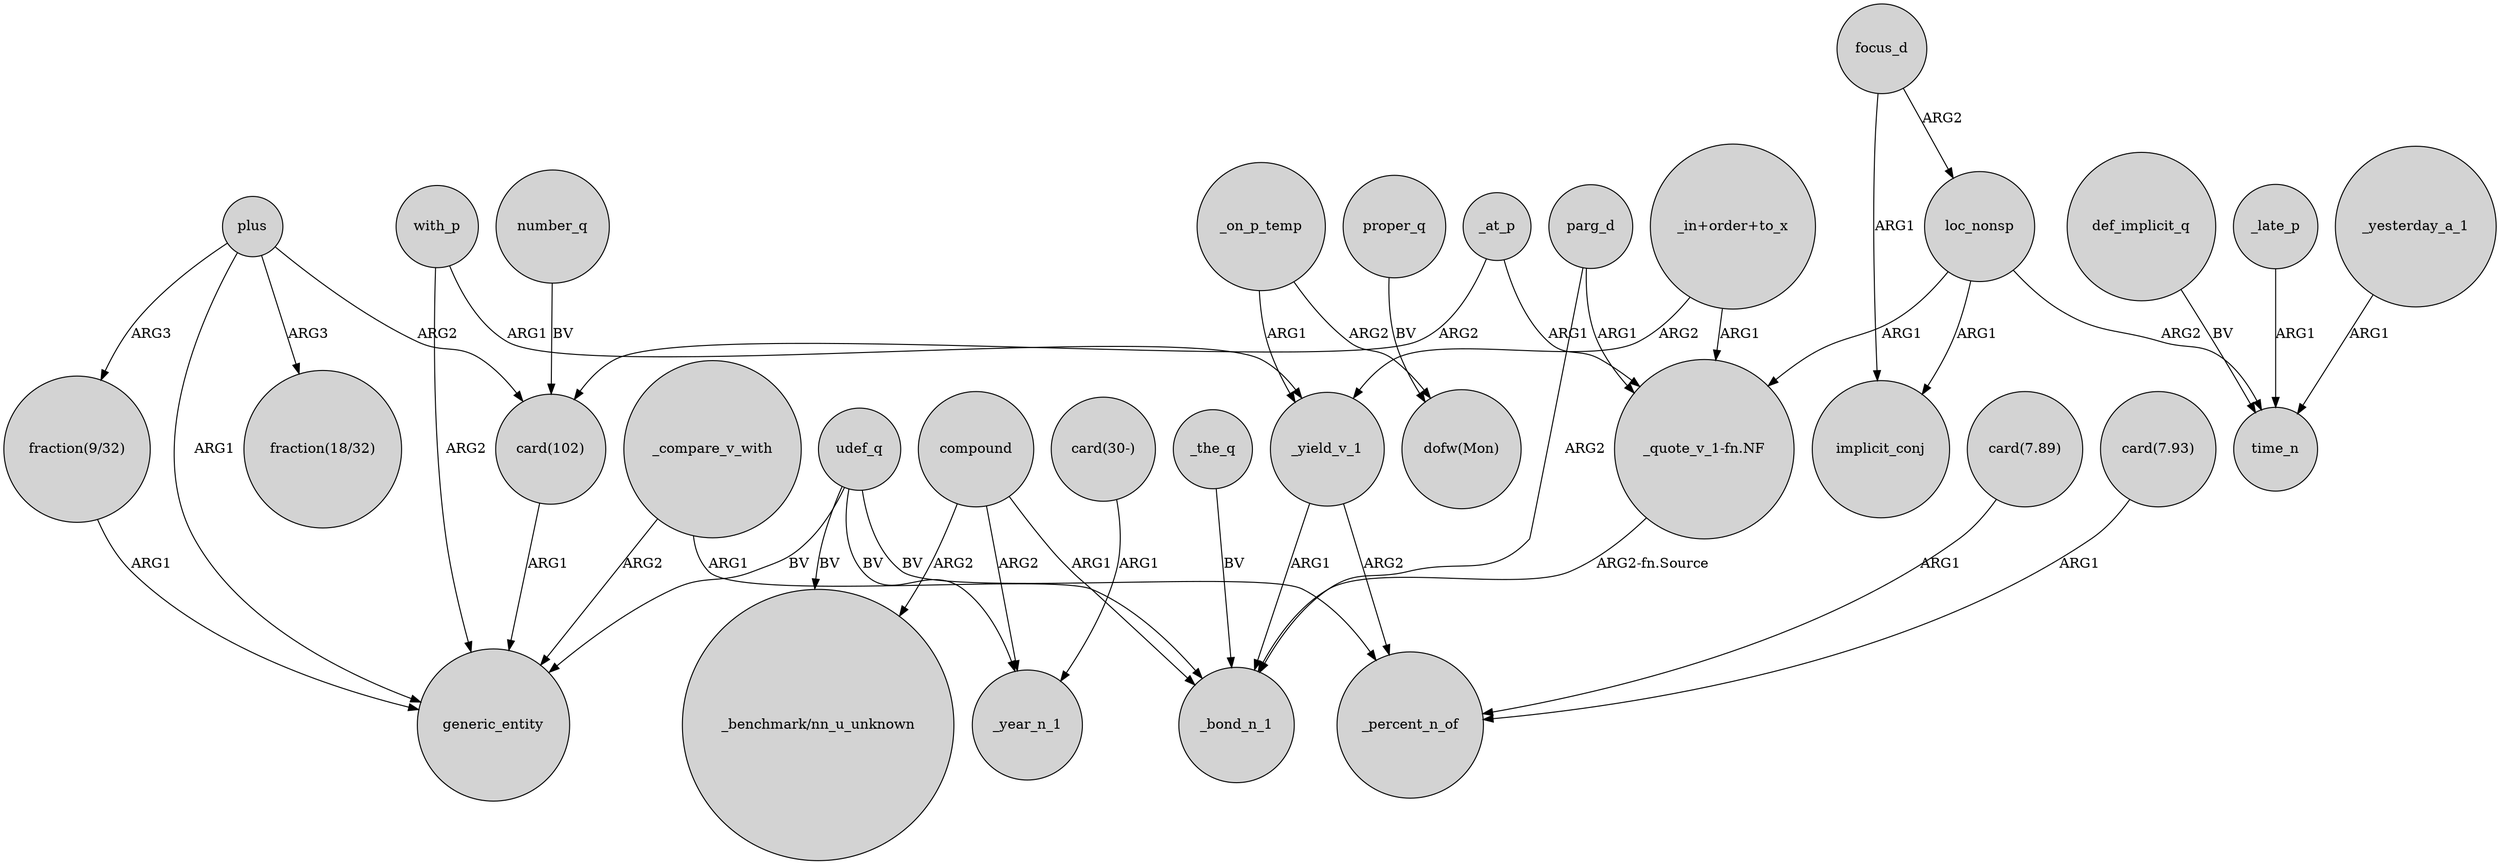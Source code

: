 digraph {
	node [shape=circle style=filled]
	_late_p -> time_n [label=ARG1]
	focus_d -> loc_nonsp [label=ARG2]
	_yesterday_a_1 -> time_n [label=ARG1]
	udef_q -> generic_entity [label=BV]
	plus -> "card(102)" [label=ARG2]
	parg_d -> _bond_n_1 [label=ARG2]
	"card(7.89)" -> _percent_n_of [label=ARG1]
	"_quote_v_1-fn.NF" -> _bond_n_1 [label="ARG2-fn.Source"]
	compound -> _bond_n_1 [label=ARG1]
	_compare_v_with -> _bond_n_1 [label=ARG1]
	"card(30-)" -> _year_n_1 [label=ARG1]
	"card(7.93)" -> _percent_n_of [label=ARG1]
	loc_nonsp -> implicit_conj [label=ARG1]
	loc_nonsp -> "_quote_v_1-fn.NF" [label=ARG1]
	_at_p -> "_quote_v_1-fn.NF" [label=ARG1]
	udef_q -> "_benchmark/nn_u_unknown" [label=BV]
	_yield_v_1 -> _bond_n_1 [label=ARG1]
	loc_nonsp -> time_n [label=ARG2]
	parg_d -> "_quote_v_1-fn.NF" [label=ARG1]
	"_in+order+to_x" -> "_quote_v_1-fn.NF" [label=ARG1]
	_at_p -> "card(102)" [label=ARG2]
	"card(102)" -> generic_entity [label=ARG1]
	number_q -> "card(102)" [label=BV]
	_compare_v_with -> generic_entity [label=ARG2]
	"_in+order+to_x" -> _yield_v_1 [label=ARG2]
	compound -> "_benchmark/nn_u_unknown" [label=ARG2]
	_the_q -> _bond_n_1 [label=BV]
	proper_q -> "dofw(Mon)" [label=BV]
	_on_p_temp -> _yield_v_1 [label=ARG1]
	plus -> "fraction(18/32)" [label=ARG3]
	_yield_v_1 -> _percent_n_of [label=ARG2]
	with_p -> _yield_v_1 [label=ARG1]
	with_p -> generic_entity [label=ARG2]
	_on_p_temp -> "dofw(Mon)" [label=ARG2]
	focus_d -> implicit_conj [label=ARG1]
	udef_q -> _year_n_1 [label=BV]
	udef_q -> _percent_n_of [label=BV]
	plus -> "fraction(9/32)" [label=ARG3]
	"fraction(9/32)" -> generic_entity [label=ARG1]
	compound -> _year_n_1 [label=ARG2]
	def_implicit_q -> time_n [label=BV]
	plus -> generic_entity [label=ARG1]
}
